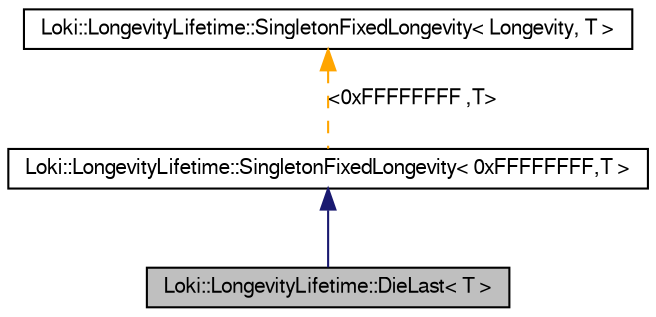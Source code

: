digraph G
{
  bgcolor="transparent";
  edge [fontname="FreeSans",fontsize="10",labelfontname="FreeSans",labelfontsize="10"];
  node [fontname="FreeSans",fontsize="10",shape=record];
  Node1 [label="Loki::LongevityLifetime::DieLast\< T \>",height=0.2,width=0.4,color="black", fillcolor="grey75", style="filled" fontcolor="black"];
  Node2 -> Node1 [dir=back,color="midnightblue",fontsize="10",style="solid",fontname="FreeSans"];
  Node2 [label="Loki::LongevityLifetime::SingletonFixedLongevity\< 0xFFFFFFFF,T \>",height=0.2,width=0.4,color="black",URL="$a00123.html"];
  Node3 -> Node2 [dir=back,color="orange",fontsize="10",style="dashed",label="\<0xFFFFFFFF ,T\>",fontname="FreeSans"];
  Node3 [label="Loki::LongevityLifetime::SingletonFixedLongevity\< Longevity, T \>",height=0.2,width=0.4,color="black",URL="$a00123.html"];
}
